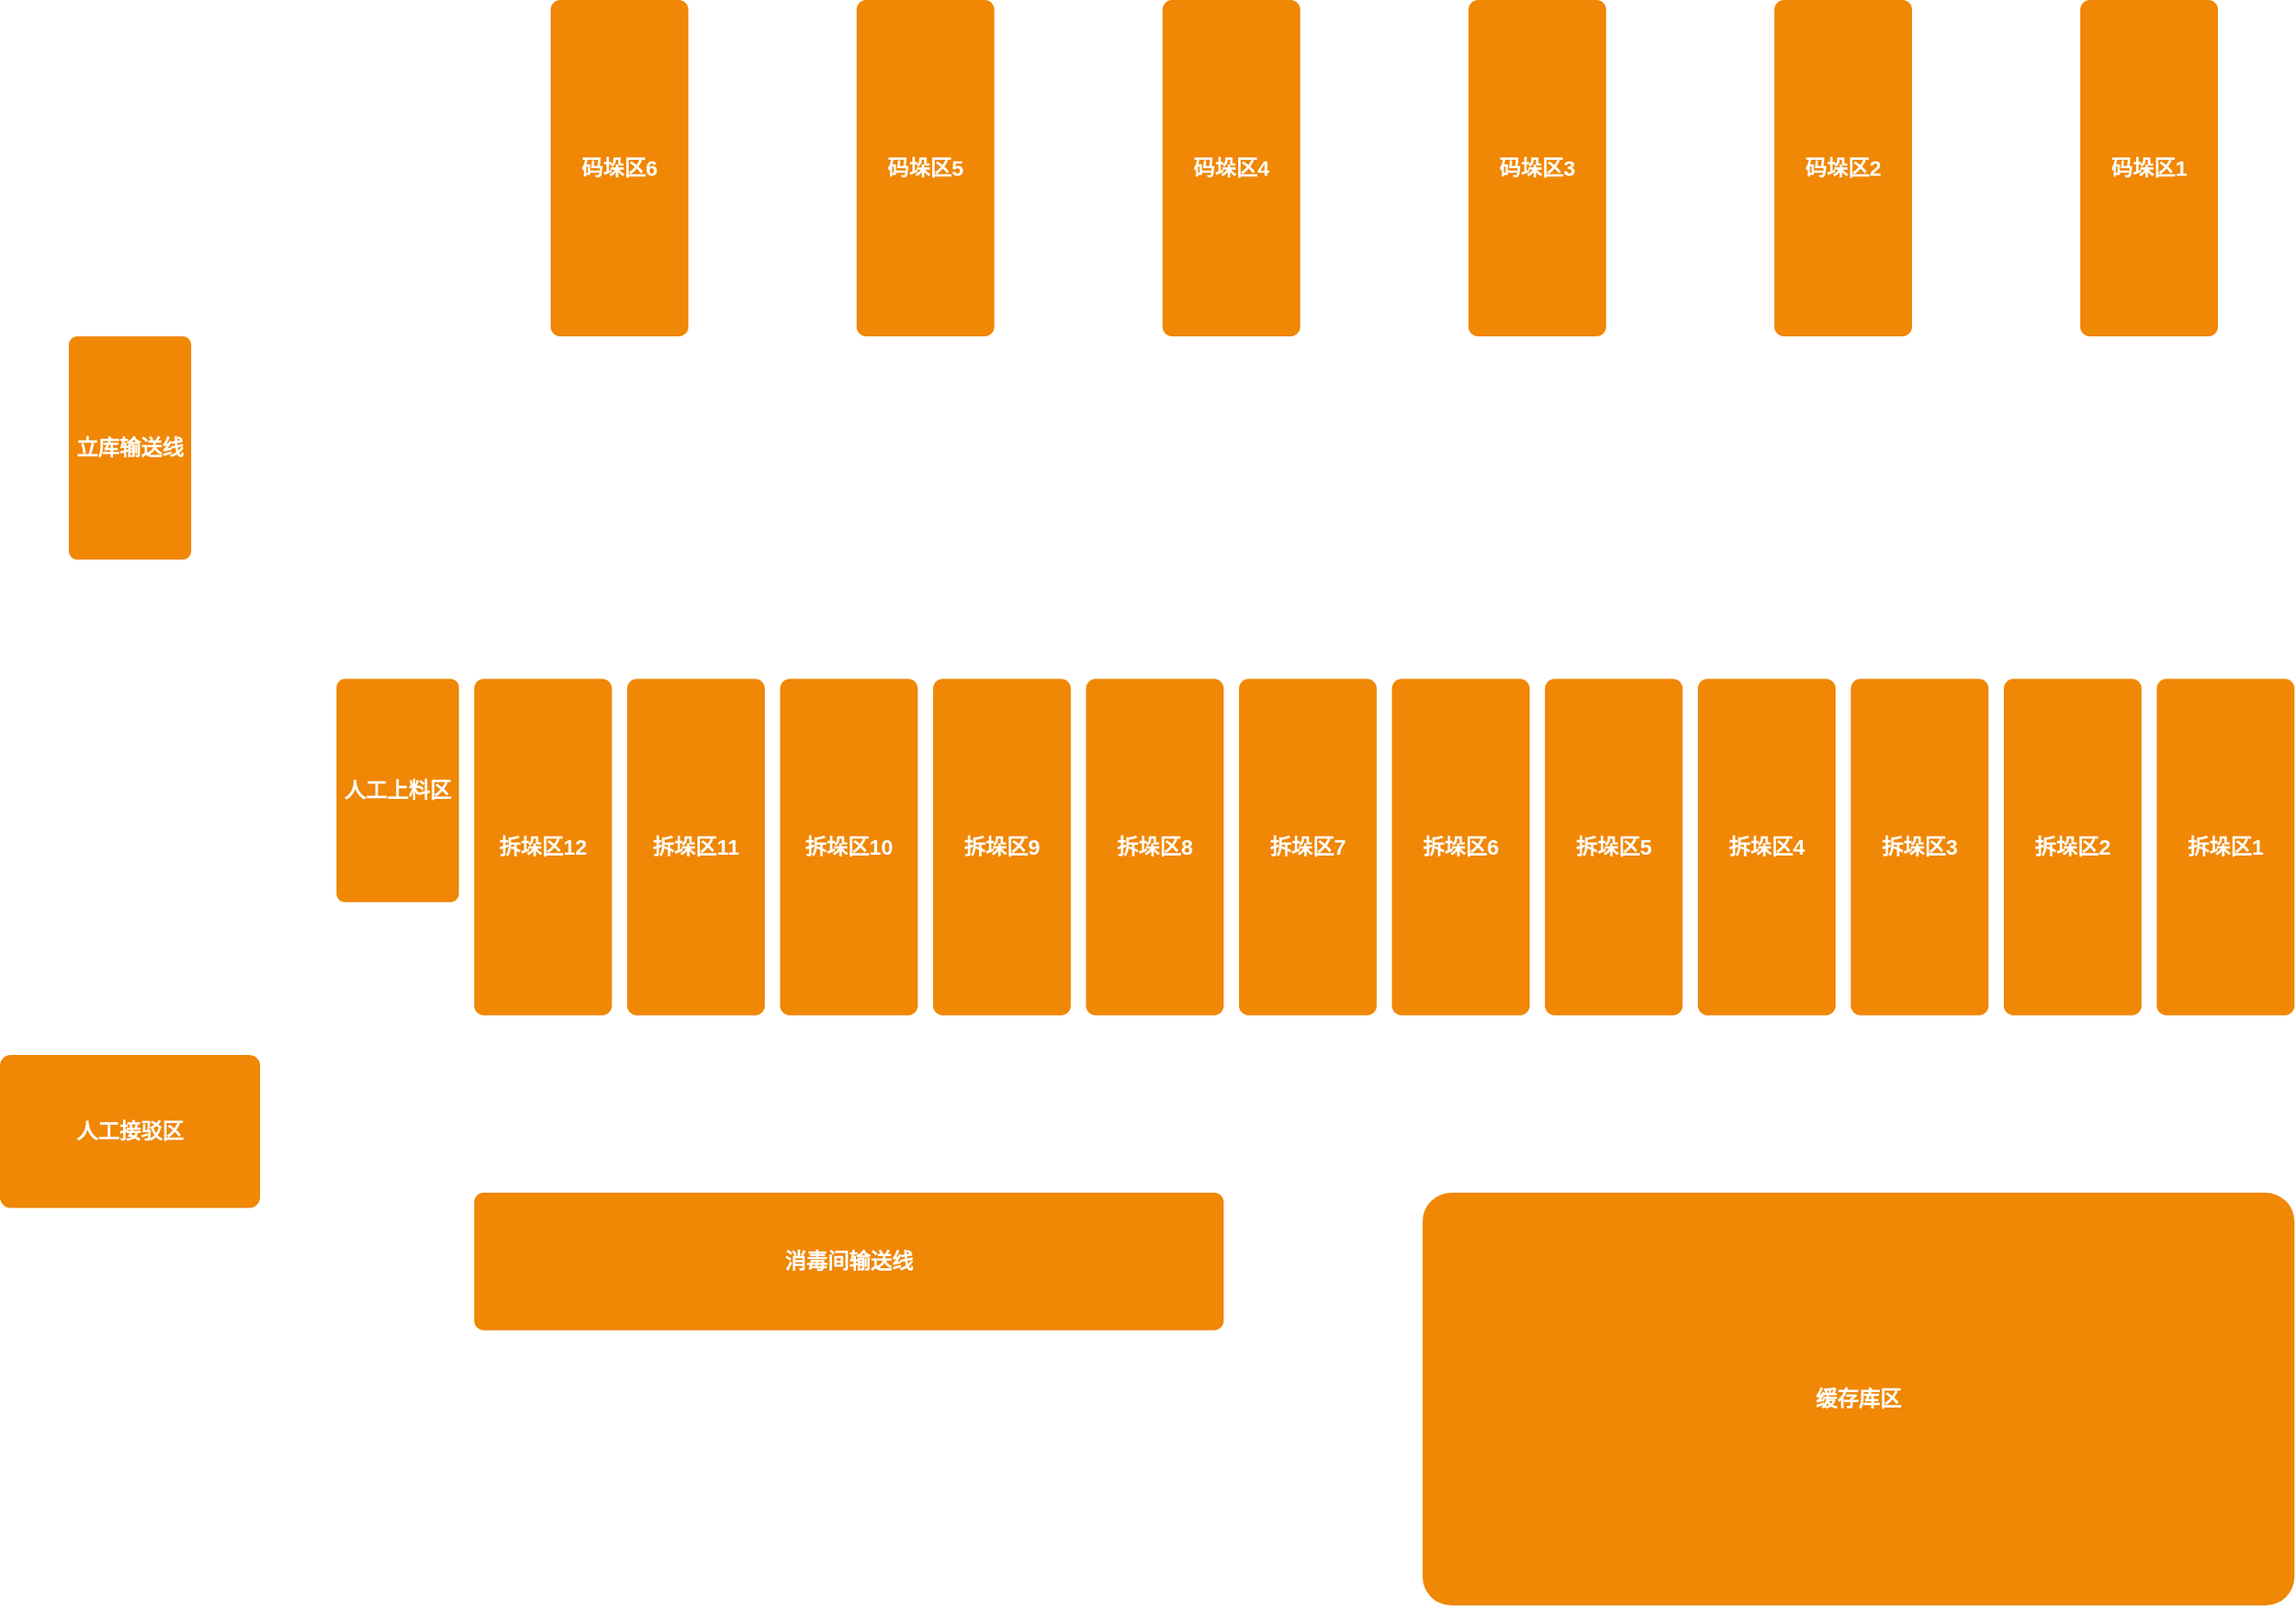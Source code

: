 <mxfile version="24.7.17">
  <diagram id="6a731a19-8d31-9384-78a2-239565b7b9f0" name="Page-1">
    <mxGraphModel dx="3560" dy="1907" grid="1" gridSize="10" guides="1" tooltips="1" connect="1" arrows="1" fold="1" page="1" pageScale="1" pageWidth="1169" pageHeight="827" background="none" math="0" shadow="0">
      <root>
        <mxCell id="0" />
        <mxCell id="1" parent="0" />
        <mxCell id="1764" value="消毒间输送线" style="rounded=1;whiteSpace=wrap;html=1;shadow=0;labelBackgroundColor=none;strokeColor=none;strokeWidth=3;fillColor=#F08705;fontFamily=Helvetica;fontSize=14;fontColor=#FFFFFF;align=center;spacing=5;fontStyle=1;arcSize=7;perimeterSpacing=2;" parent="1" vertex="1">
          <mxGeometry x="190" y="640" width="490" height="90" as="geometry" />
        </mxCell>
        <mxCell id="zb6B7RwU2urwTFCcEJx9-1789" value="缓存库区" style="rounded=1;whiteSpace=wrap;html=1;shadow=0;labelBackgroundColor=none;strokeColor=none;strokeWidth=3;fillColor=#F08705;fontFamily=Helvetica;fontSize=14;fontColor=#FFFFFF;align=center;spacing=5;fontStyle=1;arcSize=7;perimeterSpacing=2;" parent="1" vertex="1">
          <mxGeometry x="810" y="640" width="570" height="270" as="geometry" />
        </mxCell>
        <mxCell id="zb6B7RwU2urwTFCcEJx9-1790" value="拆垛区4" style="rounded=1;whiteSpace=wrap;html=1;shadow=0;labelBackgroundColor=none;strokeColor=none;strokeWidth=3;fillColor=#F08705;fontFamily=Helvetica;fontSize=14;fontColor=#FFFFFF;align=center;spacing=5;fontStyle=1;arcSize=7;perimeterSpacing=2;" parent="1" vertex="1">
          <mxGeometry x="990" y="304" width="90" height="220" as="geometry" />
        </mxCell>
        <mxCell id="Onm9FdsHoiDiQ1-qIEA--1770" value="拆垛区5" style="rounded=1;whiteSpace=wrap;html=1;shadow=0;labelBackgroundColor=none;strokeColor=none;strokeWidth=3;fillColor=#F08705;fontFamily=Helvetica;fontSize=14;fontColor=#FFFFFF;align=center;spacing=5;fontStyle=1;arcSize=7;perimeterSpacing=2;" vertex="1" parent="1">
          <mxGeometry x="890" y="304" width="90" height="220" as="geometry" />
        </mxCell>
        <mxCell id="Onm9FdsHoiDiQ1-qIEA--1771" value="拆垛区6" style="rounded=1;whiteSpace=wrap;html=1;shadow=0;labelBackgroundColor=none;strokeColor=none;strokeWidth=3;fillColor=#F08705;fontFamily=Helvetica;fontSize=14;fontColor=#FFFFFF;align=center;spacing=5;fontStyle=1;arcSize=7;perimeterSpacing=2;" vertex="1" parent="1">
          <mxGeometry x="790" y="304" width="90" height="220" as="geometry" />
        </mxCell>
        <mxCell id="Onm9FdsHoiDiQ1-qIEA--1772" value="拆垛区7" style="rounded=1;whiteSpace=wrap;html=1;shadow=0;labelBackgroundColor=none;strokeColor=none;strokeWidth=3;fillColor=#F08705;fontFamily=Helvetica;fontSize=14;fontColor=#FFFFFF;align=center;spacing=5;fontStyle=1;arcSize=7;perimeterSpacing=2;" vertex="1" parent="1">
          <mxGeometry x="690" y="304" width="90" height="220" as="geometry" />
        </mxCell>
        <mxCell id="Onm9FdsHoiDiQ1-qIEA--1773" value="拆垛区8" style="rounded=1;whiteSpace=wrap;html=1;shadow=0;labelBackgroundColor=none;strokeColor=none;strokeWidth=3;fillColor=#F08705;fontFamily=Helvetica;fontSize=14;fontColor=#FFFFFF;align=center;spacing=5;fontStyle=1;arcSize=7;perimeterSpacing=2;" vertex="1" parent="1">
          <mxGeometry x="590" y="304" width="90" height="220" as="geometry" />
        </mxCell>
        <mxCell id="Onm9FdsHoiDiQ1-qIEA--1774" value="拆垛区9" style="rounded=1;whiteSpace=wrap;html=1;shadow=0;labelBackgroundColor=none;strokeColor=none;strokeWidth=3;fillColor=#F08705;fontFamily=Helvetica;fontSize=14;fontColor=#FFFFFF;align=center;spacing=5;fontStyle=1;arcSize=7;perimeterSpacing=2;" vertex="1" parent="1">
          <mxGeometry x="490" y="304" width="90" height="220" as="geometry" />
        </mxCell>
        <mxCell id="Onm9FdsHoiDiQ1-qIEA--1775" value="拆垛区10" style="rounded=1;whiteSpace=wrap;html=1;shadow=0;labelBackgroundColor=none;strokeColor=none;strokeWidth=3;fillColor=#F08705;fontFamily=Helvetica;fontSize=14;fontColor=#FFFFFF;align=center;spacing=5;fontStyle=1;arcSize=7;perimeterSpacing=2;" vertex="1" parent="1">
          <mxGeometry x="390" y="304" width="90" height="220" as="geometry" />
        </mxCell>
        <mxCell id="Onm9FdsHoiDiQ1-qIEA--1776" value="拆垛区11" style="rounded=1;whiteSpace=wrap;html=1;shadow=0;labelBackgroundColor=none;strokeColor=none;strokeWidth=3;fillColor=#F08705;fontFamily=Helvetica;fontSize=14;fontColor=#FFFFFF;align=center;spacing=5;fontStyle=1;arcSize=7;perimeterSpacing=2;" vertex="1" parent="1">
          <mxGeometry x="290" y="304" width="90" height="220" as="geometry" />
        </mxCell>
        <mxCell id="Onm9FdsHoiDiQ1-qIEA--1777" value="拆垛区12" style="rounded=1;whiteSpace=wrap;html=1;shadow=0;labelBackgroundColor=none;strokeColor=none;strokeWidth=3;fillColor=#F08705;fontFamily=Helvetica;fontSize=14;fontColor=#FFFFFF;align=center;spacing=5;fontStyle=1;arcSize=7;perimeterSpacing=2;" vertex="1" parent="1">
          <mxGeometry x="190" y="304" width="90" height="220" as="geometry" />
        </mxCell>
        <mxCell id="Onm9FdsHoiDiQ1-qIEA--1778" value="拆垛区3" style="rounded=1;whiteSpace=wrap;html=1;shadow=0;labelBackgroundColor=none;strokeColor=none;strokeWidth=3;fillColor=#F08705;fontFamily=Helvetica;fontSize=14;fontColor=#FFFFFF;align=center;spacing=5;fontStyle=1;arcSize=7;perimeterSpacing=2;" vertex="1" parent="1">
          <mxGeometry x="1090" y="304" width="90" height="220" as="geometry" />
        </mxCell>
        <mxCell id="Onm9FdsHoiDiQ1-qIEA--1779" value="拆垛区2" style="rounded=1;whiteSpace=wrap;html=1;shadow=0;labelBackgroundColor=none;strokeColor=none;strokeWidth=3;fillColor=#F08705;fontFamily=Helvetica;fontSize=14;fontColor=#FFFFFF;align=center;spacing=5;fontStyle=1;arcSize=7;perimeterSpacing=2;" vertex="1" parent="1">
          <mxGeometry x="1190" y="304" width="90" height="220" as="geometry" />
        </mxCell>
        <mxCell id="Onm9FdsHoiDiQ1-qIEA--1780" value="拆垛区1" style="rounded=1;whiteSpace=wrap;html=1;shadow=0;labelBackgroundColor=none;strokeColor=none;strokeWidth=3;fillColor=#F08705;fontFamily=Helvetica;fontSize=14;fontColor=#FFFFFF;align=center;spacing=5;fontStyle=1;arcSize=7;perimeterSpacing=2;" vertex="1" parent="1">
          <mxGeometry x="1290" y="304" width="90" height="220" as="geometry" />
        </mxCell>
        <mxCell id="Onm9FdsHoiDiQ1-qIEA--1781" value="人工接驳区" style="rounded=1;whiteSpace=wrap;html=1;shadow=0;labelBackgroundColor=none;strokeColor=none;strokeWidth=3;fillColor=#F08705;fontFamily=Helvetica;fontSize=14;fontColor=#FFFFFF;align=center;spacing=5;fontStyle=1;arcSize=7;perimeterSpacing=2;" vertex="1" parent="1">
          <mxGeometry x="-120" y="550" width="170" height="100" as="geometry" />
        </mxCell>
        <mxCell id="Onm9FdsHoiDiQ1-qIEA--1782" value="人工上料区" style="rounded=1;whiteSpace=wrap;html=1;shadow=0;labelBackgroundColor=none;strokeColor=none;strokeWidth=3;fillColor=#F08705;fontFamily=Helvetica;fontSize=14;fontColor=#FFFFFF;align=center;spacing=5;fontStyle=1;arcSize=7;perimeterSpacing=2;" vertex="1" parent="1">
          <mxGeometry x="100" y="304" width="80" height="146" as="geometry" />
        </mxCell>
        <mxCell id="Onm9FdsHoiDiQ1-qIEA--1783" value="立库输送线" style="rounded=1;whiteSpace=wrap;html=1;shadow=0;labelBackgroundColor=none;strokeColor=none;strokeWidth=3;fillColor=#F08705;fontFamily=Helvetica;fontSize=14;fontColor=#FFFFFF;align=center;spacing=5;fontStyle=1;arcSize=7;perimeterSpacing=2;" vertex="1" parent="1">
          <mxGeometry x="-75" y="80" width="80" height="146" as="geometry" />
        </mxCell>
        <mxCell id="Onm9FdsHoiDiQ1-qIEA--1784" value="码垛区6" style="rounded=1;whiteSpace=wrap;html=1;shadow=0;labelBackgroundColor=none;strokeColor=none;strokeWidth=3;fillColor=#F08705;fontFamily=Helvetica;fontSize=14;fontColor=#FFFFFF;align=center;spacing=5;fontStyle=1;arcSize=7;perimeterSpacing=2;" vertex="1" parent="1">
          <mxGeometry x="240" y="-140" width="90" height="220" as="geometry" />
        </mxCell>
        <mxCell id="Onm9FdsHoiDiQ1-qIEA--1785" value="码垛区5" style="rounded=1;whiteSpace=wrap;html=1;shadow=0;labelBackgroundColor=none;strokeColor=none;strokeWidth=3;fillColor=#F08705;fontFamily=Helvetica;fontSize=14;fontColor=#FFFFFF;align=center;spacing=5;fontStyle=1;arcSize=7;perimeterSpacing=2;" vertex="1" parent="1">
          <mxGeometry x="440" y="-140" width="90" height="220" as="geometry" />
        </mxCell>
        <mxCell id="Onm9FdsHoiDiQ1-qIEA--1786" value="码垛区4" style="rounded=1;whiteSpace=wrap;html=1;shadow=0;labelBackgroundColor=none;strokeColor=none;strokeWidth=3;fillColor=#F08705;fontFamily=Helvetica;fontSize=14;fontColor=#FFFFFF;align=center;spacing=5;fontStyle=1;arcSize=7;perimeterSpacing=2;" vertex="1" parent="1">
          <mxGeometry x="640" y="-140" width="90" height="220" as="geometry" />
        </mxCell>
        <mxCell id="Onm9FdsHoiDiQ1-qIEA--1787" value="码垛区3" style="rounded=1;whiteSpace=wrap;html=1;shadow=0;labelBackgroundColor=none;strokeColor=none;strokeWidth=3;fillColor=#F08705;fontFamily=Helvetica;fontSize=14;fontColor=#FFFFFF;align=center;spacing=5;fontStyle=1;arcSize=7;perimeterSpacing=2;" vertex="1" parent="1">
          <mxGeometry x="840" y="-140" width="90" height="220" as="geometry" />
        </mxCell>
        <mxCell id="Onm9FdsHoiDiQ1-qIEA--1788" value="码垛区2" style="rounded=1;whiteSpace=wrap;html=1;shadow=0;labelBackgroundColor=none;strokeColor=none;strokeWidth=3;fillColor=#F08705;fontFamily=Helvetica;fontSize=14;fontColor=#FFFFFF;align=center;spacing=5;fontStyle=1;arcSize=7;perimeterSpacing=2;" vertex="1" parent="1">
          <mxGeometry x="1040" y="-140" width="90" height="220" as="geometry" />
        </mxCell>
        <mxCell id="Onm9FdsHoiDiQ1-qIEA--1789" value="码垛区1" style="rounded=1;whiteSpace=wrap;html=1;shadow=0;labelBackgroundColor=none;strokeColor=none;strokeWidth=3;fillColor=#F08705;fontFamily=Helvetica;fontSize=14;fontColor=#FFFFFF;align=center;spacing=5;fontStyle=1;arcSize=7;perimeterSpacing=2;" vertex="1" parent="1">
          <mxGeometry x="1240" y="-140" width="90" height="220" as="geometry" />
        </mxCell>
      </root>
    </mxGraphModel>
  </diagram>
</mxfile>
